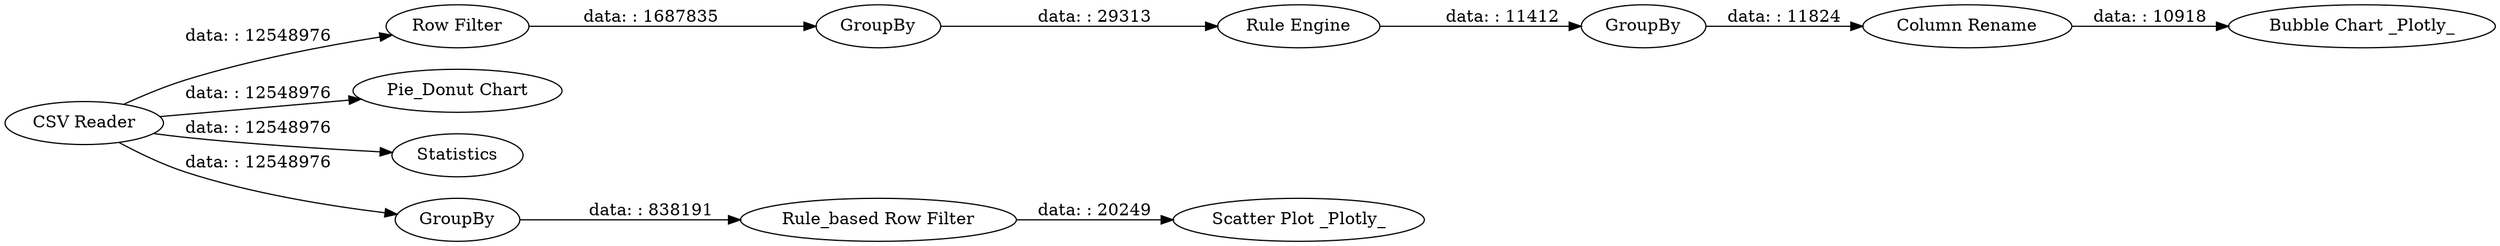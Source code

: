 digraph {
	"-6769535412955238286_1" [label="CSV Reader"]
	"-6769535412955238286_11" [label="Bubble Chart _Plotly_"]
	"-6769535412955238286_12" [label="Row Filter"]
	"-6769535412955238286_6" [label="Scatter Plot _Plotly_"]
	"-6769535412955238286_10" [label="Column Rename"]
	"-6769535412955238286_2" [label="Pie_Donut Chart"]
	"-6769535412955238286_7" [label=GroupBy]
	"-6769535412955238286_8" [label="Rule Engine"]
	"-6769535412955238286_3" [label=Statistics]
	"-6769535412955238286_4" [label=GroupBy]
	"-6769535412955238286_5" [label="Rule_based Row Filter"]
	"-6769535412955238286_9" [label=GroupBy]
	"-6769535412955238286_10" -> "-6769535412955238286_11" [label="data: : 10918"]
	"-6769535412955238286_5" -> "-6769535412955238286_6" [label="data: : 20249"]
	"-6769535412955238286_8" -> "-6769535412955238286_9" [label="data: : 11412"]
	"-6769535412955238286_1" -> "-6769535412955238286_4" [label="data: : 12548976"]
	"-6769535412955238286_12" -> "-6769535412955238286_7" [label="data: : 1687835"]
	"-6769535412955238286_4" -> "-6769535412955238286_5" [label="data: : 838191"]
	"-6769535412955238286_1" -> "-6769535412955238286_12" [label="data: : 12548976"]
	"-6769535412955238286_1" -> "-6769535412955238286_2" [label="data: : 12548976"]
	"-6769535412955238286_7" -> "-6769535412955238286_8" [label="data: : 29313"]
	"-6769535412955238286_9" -> "-6769535412955238286_10" [label="data: : 11824"]
	"-6769535412955238286_1" -> "-6769535412955238286_3" [label="data: : 12548976"]
	rankdir=LR
}

